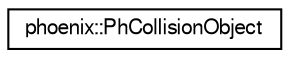 digraph G
{
  edge [fontname="FreeSans",fontsize="10",labelfontname="FreeSans",labelfontsize="10"];
  node [fontname="FreeSans",fontsize="10",shape=record];
  rankdir=LR;
  Node1 [label="phoenix::PhCollisionObject",height=0.2,width=0.4,color="black", fillcolor="white", style="filled",URL="$classphoenix_1_1PhCollisionObject.htm",tooltip="Collision object."];
}
